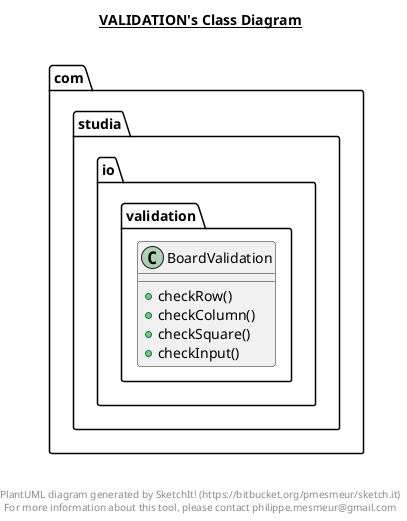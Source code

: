@startuml

title __VALIDATION's Class Diagram__\n

  package com.studia.io {
    package com.studia.io.validation {
      class BoardValidation {
          + checkRow()
          + checkColumn()
          + checkSquare()
          + checkInput()
      }
    }
  }
  



right footer


PlantUML diagram generated by SketchIt! (https://bitbucket.org/pmesmeur/sketch.it)
For more information about this tool, please contact philippe.mesmeur@gmail.com
endfooter

@enduml
